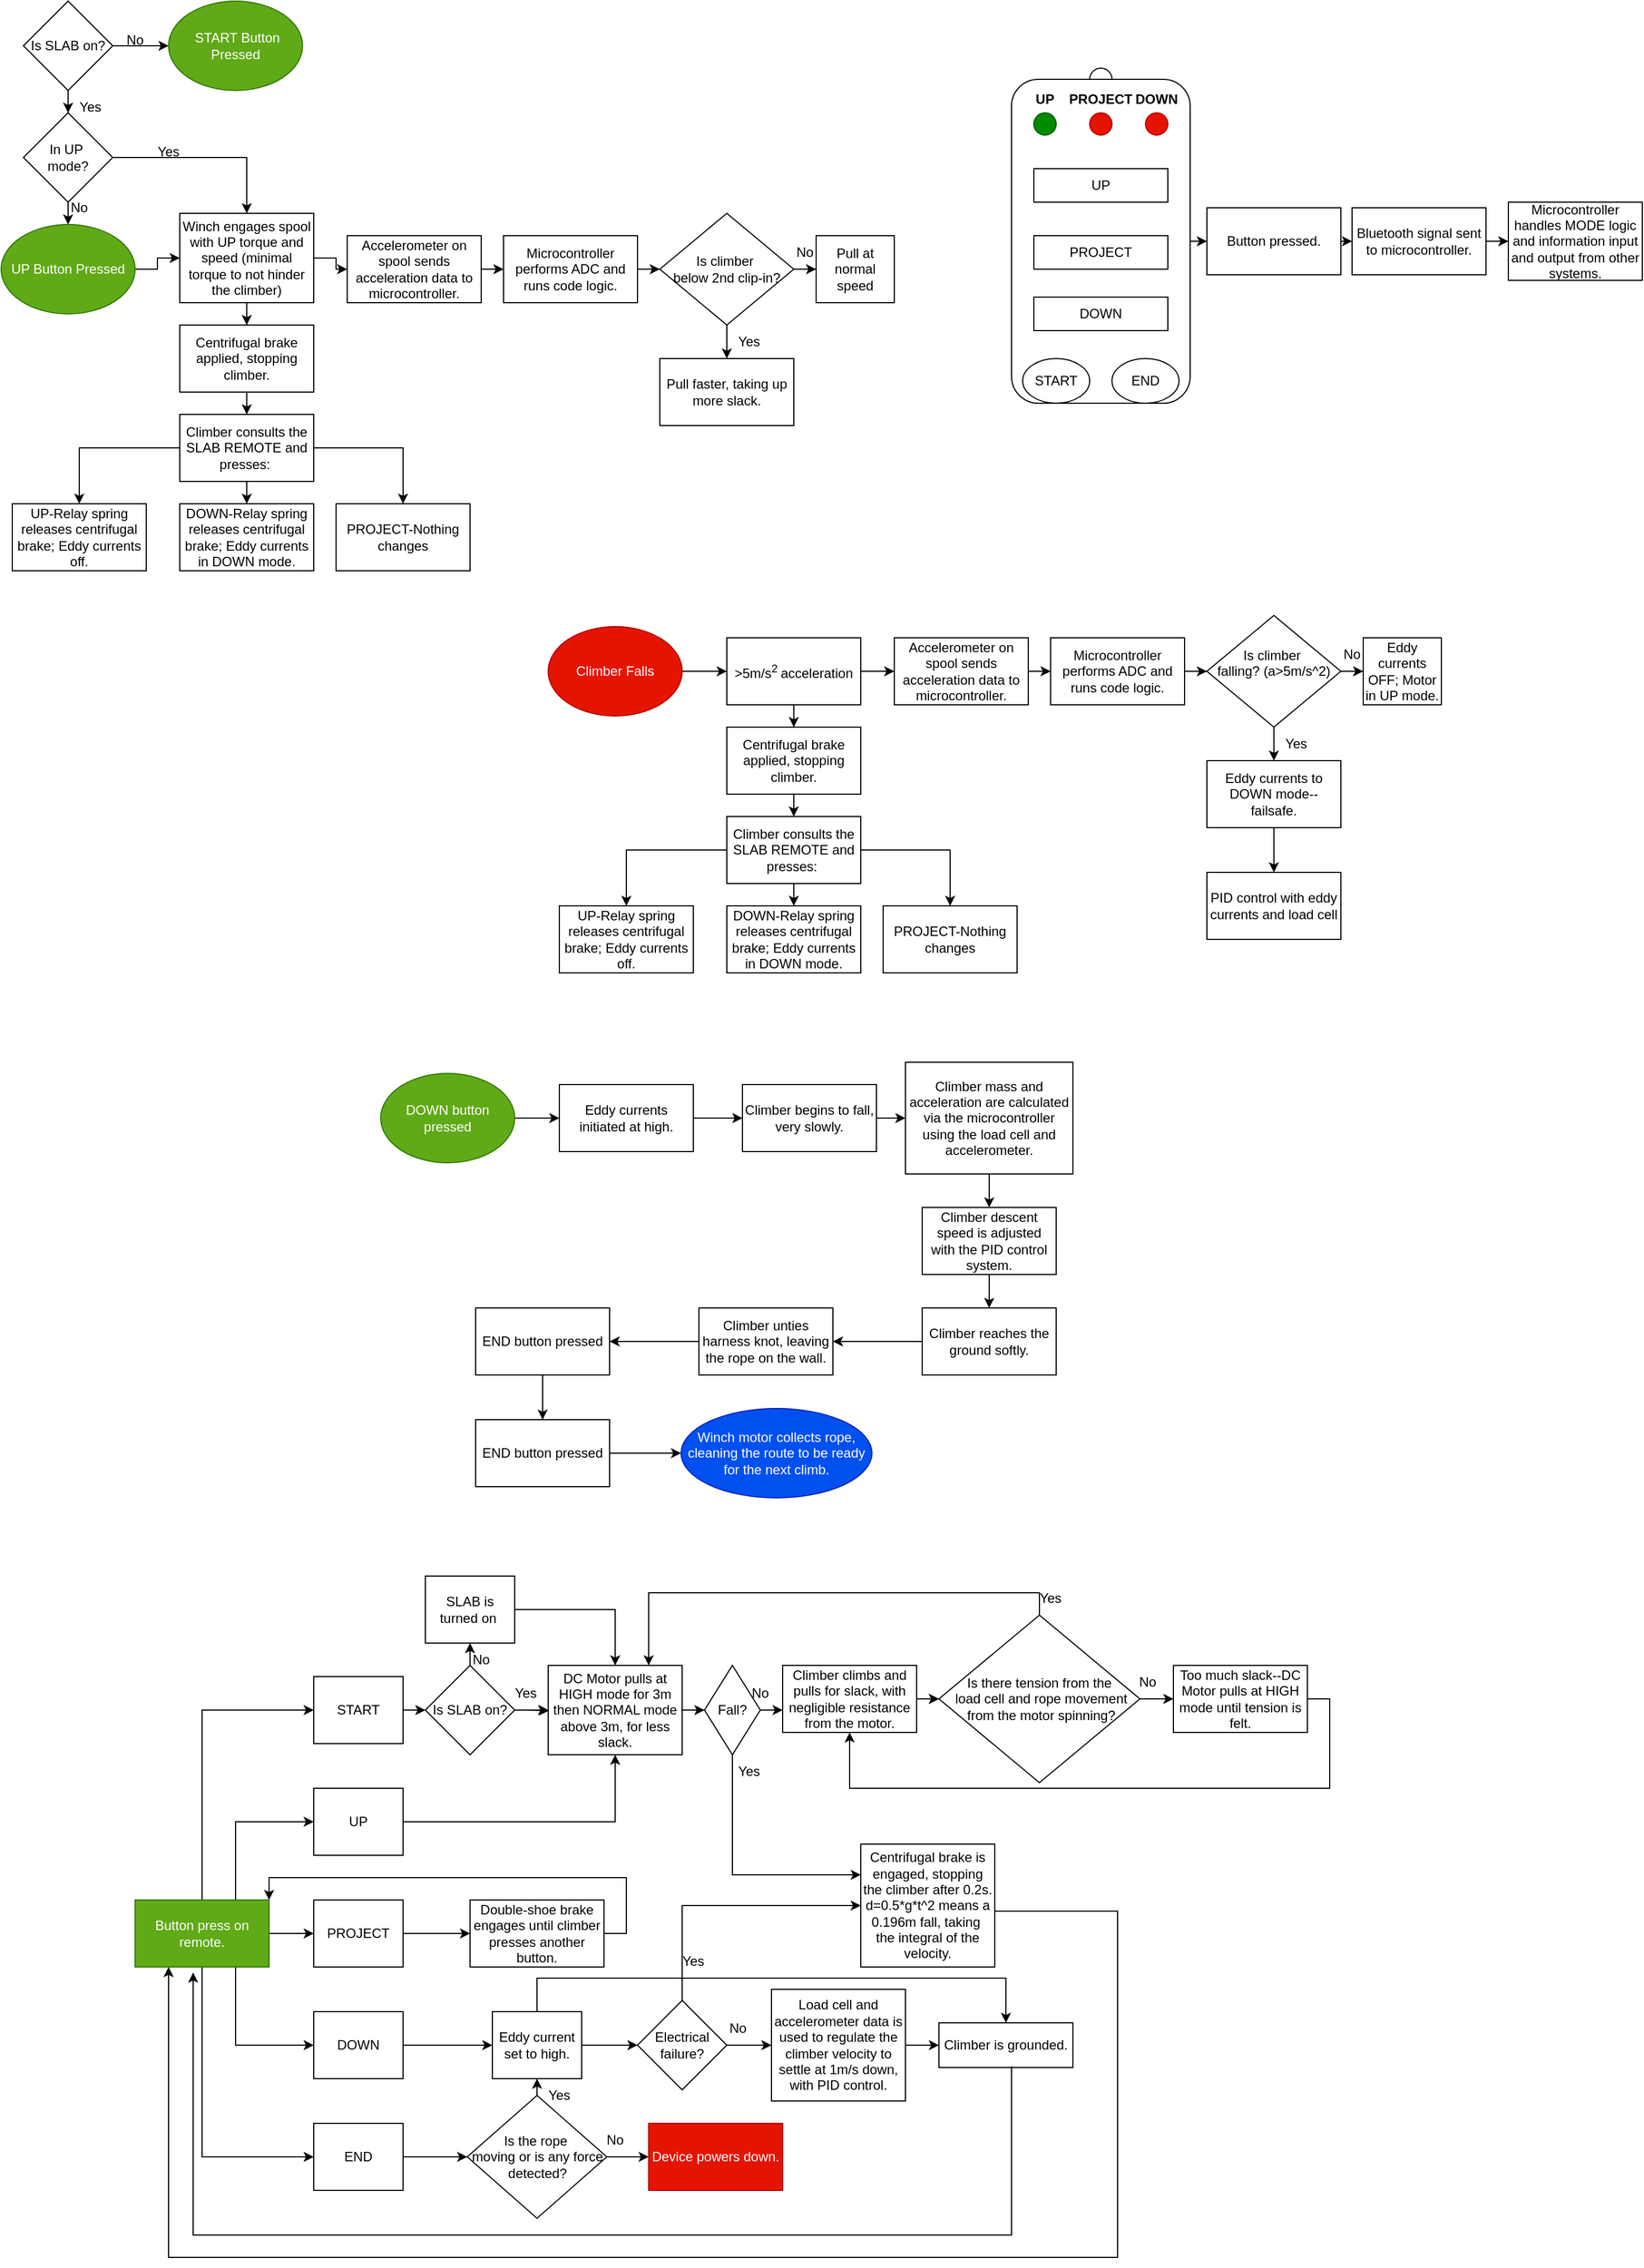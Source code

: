 <mxfile version="24.7.5">
  <diagram name="Page-1" id="YGVanjq5ePMD6jn2PILx">
    <mxGraphModel dx="955" dy="506" grid="1" gridSize="10" guides="1" tooltips="1" connect="1" arrows="1" fold="1" page="1" pageScale="1" pageWidth="827" pageHeight="1169" math="0" shadow="0">
      <root>
        <mxCell id="0" />
        <mxCell id="1" parent="0" />
        <mxCell id="ut7mwP5UoMjiL9nKzPlM-1" value="" style="edgeStyle=orthogonalEdgeStyle;rounded=0;orthogonalLoop=1;jettySize=auto;html=1;" parent="1" source="ut7mwP5UoMjiL9nKzPlM-2" target="ut7mwP5UoMjiL9nKzPlM-5" edge="1">
          <mxGeometry relative="1" as="geometry" />
        </mxCell>
        <mxCell id="ut7mwP5UoMjiL9nKzPlM-2" value="UP Button Pressed" style="ellipse;whiteSpace=wrap;html=1;fillColor=#60a917;fontColor=#ffffff;strokeColor=#2D7600;" parent="1" vertex="1">
          <mxGeometry x="10" y="220" width="120" height="80" as="geometry" />
        </mxCell>
        <mxCell id="ut7mwP5UoMjiL9nKzPlM-3" value="" style="edgeStyle=orthogonalEdgeStyle;rounded=0;orthogonalLoop=1;jettySize=auto;html=1;" parent="1" source="ut7mwP5UoMjiL9nKzPlM-5" target="ut7mwP5UoMjiL9nKzPlM-7" edge="1">
          <mxGeometry relative="1" as="geometry" />
        </mxCell>
        <mxCell id="ut7mwP5UoMjiL9nKzPlM-4" value="" style="edgeStyle=orthogonalEdgeStyle;rounded=0;orthogonalLoop=1;jettySize=auto;html=1;" parent="1" source="ut7mwP5UoMjiL9nKzPlM-5" target="ut7mwP5UoMjiL9nKzPlM-18" edge="1">
          <mxGeometry relative="1" as="geometry" />
        </mxCell>
        <mxCell id="ut7mwP5UoMjiL9nKzPlM-5" value="Winch engages spool with UP torque and speed (minimal torque to not hinder the climber)" style="whiteSpace=wrap;html=1;" parent="1" vertex="1">
          <mxGeometry x="170" y="210" width="120" height="80" as="geometry" />
        </mxCell>
        <mxCell id="ut7mwP5UoMjiL9nKzPlM-6" value="" style="edgeStyle=orthogonalEdgeStyle;rounded=0;orthogonalLoop=1;jettySize=auto;html=1;" parent="1" source="ut7mwP5UoMjiL9nKzPlM-7" target="ut7mwP5UoMjiL9nKzPlM-9" edge="1">
          <mxGeometry relative="1" as="geometry" />
        </mxCell>
        <mxCell id="ut7mwP5UoMjiL9nKzPlM-7" value="Accelerometer on spool sends acceleration data to microcontroller." style="whiteSpace=wrap;html=1;" parent="1" vertex="1">
          <mxGeometry x="320" y="230" width="120" height="60" as="geometry" />
        </mxCell>
        <mxCell id="ut7mwP5UoMjiL9nKzPlM-8" value="" style="edgeStyle=orthogonalEdgeStyle;rounded=0;orthogonalLoop=1;jettySize=auto;html=1;" parent="1" source="ut7mwP5UoMjiL9nKzPlM-9" target="ut7mwP5UoMjiL9nKzPlM-12" edge="1">
          <mxGeometry relative="1" as="geometry" />
        </mxCell>
        <mxCell id="ut7mwP5UoMjiL9nKzPlM-9" value="Microcontroller performs ADC and runs code logic." style="whiteSpace=wrap;html=1;" parent="1" vertex="1">
          <mxGeometry x="460" y="230" width="120" height="60" as="geometry" />
        </mxCell>
        <mxCell id="ut7mwP5UoMjiL9nKzPlM-10" value="" style="edgeStyle=orthogonalEdgeStyle;rounded=0;orthogonalLoop=1;jettySize=auto;html=1;" parent="1" source="ut7mwP5UoMjiL9nKzPlM-12" target="ut7mwP5UoMjiL9nKzPlM-13" edge="1">
          <mxGeometry relative="1" as="geometry" />
        </mxCell>
        <mxCell id="ut7mwP5UoMjiL9nKzPlM-11" value="" style="edgeStyle=orthogonalEdgeStyle;rounded=0;orthogonalLoop=1;jettySize=auto;html=1;" parent="1" source="ut7mwP5UoMjiL9nKzPlM-12" target="ut7mwP5UoMjiL9nKzPlM-15" edge="1">
          <mxGeometry relative="1" as="geometry" />
        </mxCell>
        <mxCell id="ut7mwP5UoMjiL9nKzPlM-12" value="Is climber&amp;nbsp;&lt;div&gt;&lt;div&gt;below 2nd clip-in?&lt;/div&gt;&lt;/div&gt;" style="rhombus;whiteSpace=wrap;html=1;" parent="1" vertex="1">
          <mxGeometry x="600" y="210" width="120" height="100" as="geometry" />
        </mxCell>
        <mxCell id="ut7mwP5UoMjiL9nKzPlM-13" value="Pull faster, taking up more slack." style="whiteSpace=wrap;html=1;" parent="1" vertex="1">
          <mxGeometry x="600" y="340" width="120" height="60" as="geometry" />
        </mxCell>
        <mxCell id="ut7mwP5UoMjiL9nKzPlM-14" value="Yes" style="text;html=1;align=center;verticalAlign=middle;whiteSpace=wrap;rounded=0;" parent="1" vertex="1">
          <mxGeometry x="650" y="310" width="60" height="30" as="geometry" />
        </mxCell>
        <mxCell id="ut7mwP5UoMjiL9nKzPlM-15" value="Pull at normal speed" style="whiteSpace=wrap;html=1;" parent="1" vertex="1">
          <mxGeometry x="740" y="230" width="70" height="60" as="geometry" />
        </mxCell>
        <mxCell id="ut7mwP5UoMjiL9nKzPlM-16" value="No" style="text;html=1;align=center;verticalAlign=middle;whiteSpace=wrap;rounded=0;" parent="1" vertex="1">
          <mxGeometry x="700" y="230" width="60" height="30" as="geometry" />
        </mxCell>
        <mxCell id="ut7mwP5UoMjiL9nKzPlM-17" value="" style="edgeStyle=orthogonalEdgeStyle;rounded=0;orthogonalLoop=1;jettySize=auto;html=1;" parent="1" source="ut7mwP5UoMjiL9nKzPlM-18" target="ut7mwP5UoMjiL9nKzPlM-22" edge="1">
          <mxGeometry relative="1" as="geometry" />
        </mxCell>
        <mxCell id="ut7mwP5UoMjiL9nKzPlM-18" value="Centrifugal brake applied, stopping climber." style="whiteSpace=wrap;html=1;" parent="1" vertex="1">
          <mxGeometry x="170" y="310" width="120" height="60" as="geometry" />
        </mxCell>
        <mxCell id="ut7mwP5UoMjiL9nKzPlM-19" style="edgeStyle=orthogonalEdgeStyle;rounded=0;orthogonalLoop=1;jettySize=auto;html=1;exitX=1;exitY=0.5;exitDx=0;exitDy=0;entryX=0.5;entryY=0;entryDx=0;entryDy=0;" parent="1" source="ut7mwP5UoMjiL9nKzPlM-22" target="ut7mwP5UoMjiL9nKzPlM-24" edge="1">
          <mxGeometry relative="1" as="geometry" />
        </mxCell>
        <mxCell id="ut7mwP5UoMjiL9nKzPlM-20" style="edgeStyle=orthogonalEdgeStyle;rounded=0;orthogonalLoop=1;jettySize=auto;html=1;exitX=0.5;exitY=1;exitDx=0;exitDy=0;entryX=0.5;entryY=0;entryDx=0;entryDy=0;" parent="1" source="ut7mwP5UoMjiL9nKzPlM-22" target="ut7mwP5UoMjiL9nKzPlM-25" edge="1">
          <mxGeometry relative="1" as="geometry" />
        </mxCell>
        <mxCell id="ut7mwP5UoMjiL9nKzPlM-21" style="edgeStyle=orthogonalEdgeStyle;rounded=0;orthogonalLoop=1;jettySize=auto;html=1;exitX=0;exitY=0.5;exitDx=0;exitDy=0;entryX=0.5;entryY=0;entryDx=0;entryDy=0;" parent="1" source="ut7mwP5UoMjiL9nKzPlM-22" target="ut7mwP5UoMjiL9nKzPlM-23" edge="1">
          <mxGeometry relative="1" as="geometry" />
        </mxCell>
        <mxCell id="ut7mwP5UoMjiL9nKzPlM-22" value="Climber consults the SLAB REMOTE and presses:&amp;nbsp;" style="whiteSpace=wrap;html=1;" parent="1" vertex="1">
          <mxGeometry x="170" y="390" width="120" height="60" as="geometry" />
        </mxCell>
        <mxCell id="ut7mwP5UoMjiL9nKzPlM-23" value="UP-Relay spring releases centrifugal brake; Eddy currents off." style="rounded=0;whiteSpace=wrap;html=1;" parent="1" vertex="1">
          <mxGeometry x="20" y="470" width="120" height="60" as="geometry" />
        </mxCell>
        <mxCell id="ut7mwP5UoMjiL9nKzPlM-24" value="PROJECT-Nothing changes" style="rounded=0;whiteSpace=wrap;html=1;" parent="1" vertex="1">
          <mxGeometry x="310" y="470" width="120" height="60" as="geometry" />
        </mxCell>
        <mxCell id="ut7mwP5UoMjiL9nKzPlM-25" value="DOWN-Relay spring releases centrifugal brake; Eddy currents in DOWN mode." style="rounded=0;whiteSpace=wrap;html=1;" parent="1" vertex="1">
          <mxGeometry x="170" y="470" width="120" height="60" as="geometry" />
        </mxCell>
        <mxCell id="ut7mwP5UoMjiL9nKzPlM-26" value="&amp;nbsp;START Button Pressed" style="ellipse;whiteSpace=wrap;html=1;fillColor=#60a917;fontColor=#ffffff;strokeColor=#2D7600;" parent="1" vertex="1">
          <mxGeometry x="160" y="20" width="120" height="80" as="geometry" />
        </mxCell>
        <mxCell id="ut7mwP5UoMjiL9nKzPlM-27" value="" style="edgeStyle=orthogonalEdgeStyle;rounded=0;orthogonalLoop=1;jettySize=auto;html=1;" parent="1" source="ut7mwP5UoMjiL9nKzPlM-29" target="ut7mwP5UoMjiL9nKzPlM-26" edge="1">
          <mxGeometry relative="1" as="geometry" />
        </mxCell>
        <mxCell id="ut7mwP5UoMjiL9nKzPlM-28" value="" style="edgeStyle=orthogonalEdgeStyle;rounded=0;orthogonalLoop=1;jettySize=auto;html=1;" parent="1" source="ut7mwP5UoMjiL9nKzPlM-29" target="ut7mwP5UoMjiL9nKzPlM-32" edge="1">
          <mxGeometry relative="1" as="geometry" />
        </mxCell>
        <mxCell id="ut7mwP5UoMjiL9nKzPlM-29" value="Is SLAB on?" style="rhombus;whiteSpace=wrap;html=1;" parent="1" vertex="1">
          <mxGeometry x="30" y="20" width="80" height="80" as="geometry" />
        </mxCell>
        <mxCell id="ut7mwP5UoMjiL9nKzPlM-30" style="edgeStyle=orthogonalEdgeStyle;rounded=0;orthogonalLoop=1;jettySize=auto;html=1;exitX=0.5;exitY=1;exitDx=0;exitDy=0;entryX=0.5;entryY=0;entryDx=0;entryDy=0;" parent="1" source="ut7mwP5UoMjiL9nKzPlM-32" target="ut7mwP5UoMjiL9nKzPlM-2" edge="1">
          <mxGeometry relative="1" as="geometry" />
        </mxCell>
        <mxCell id="ut7mwP5UoMjiL9nKzPlM-31" style="edgeStyle=orthogonalEdgeStyle;rounded=0;orthogonalLoop=1;jettySize=auto;html=1;entryX=0.5;entryY=0;entryDx=0;entryDy=0;" parent="1" source="ut7mwP5UoMjiL9nKzPlM-32" target="ut7mwP5UoMjiL9nKzPlM-5" edge="1">
          <mxGeometry relative="1" as="geometry" />
        </mxCell>
        <mxCell id="ut7mwP5UoMjiL9nKzPlM-32" value="In UP&amp;nbsp;&lt;div&gt;mode?&lt;/div&gt;" style="rhombus;whiteSpace=wrap;html=1;" parent="1" vertex="1">
          <mxGeometry x="30" y="120" width="80" height="80" as="geometry" />
        </mxCell>
        <mxCell id="ut7mwP5UoMjiL9nKzPlM-33" value="No" style="text;html=1;align=center;verticalAlign=middle;whiteSpace=wrap;rounded=0;" parent="1" vertex="1">
          <mxGeometry x="100" y="40" width="60" height="30" as="geometry" />
        </mxCell>
        <mxCell id="ut7mwP5UoMjiL9nKzPlM-34" value="Yes" style="text;html=1;align=center;verticalAlign=middle;whiteSpace=wrap;rounded=0;" parent="1" vertex="1">
          <mxGeometry x="60" y="100" width="60" height="30" as="geometry" />
        </mxCell>
        <mxCell id="ut7mwP5UoMjiL9nKzPlM-35" value="No" style="text;html=1;align=center;verticalAlign=middle;whiteSpace=wrap;rounded=0;" parent="1" vertex="1">
          <mxGeometry x="50" y="190" width="60" height="30" as="geometry" />
        </mxCell>
        <mxCell id="ut7mwP5UoMjiL9nKzPlM-36" value="Yes" style="text;html=1;align=center;verticalAlign=middle;whiteSpace=wrap;rounded=0;" parent="1" vertex="1">
          <mxGeometry x="130" y="140" width="60" height="30" as="geometry" />
        </mxCell>
        <mxCell id="ut7mwP5UoMjiL9nKzPlM-50" value="" style="edgeStyle=orthogonalEdgeStyle;rounded=0;orthogonalLoop=1;jettySize=auto;html=1;" parent="1" source="ut7mwP5UoMjiL9nKzPlM-51" target="ut7mwP5UoMjiL9nKzPlM-54" edge="1">
          <mxGeometry relative="1" as="geometry" />
        </mxCell>
        <mxCell id="ut7mwP5UoMjiL9nKzPlM-51" value="Climber Falls" style="ellipse;whiteSpace=wrap;html=1;fillColor=#e51400;fontColor=#ffffff;strokeColor=#B20000;" parent="1" vertex="1">
          <mxGeometry x="500" y="580" width="120" height="80" as="geometry" />
        </mxCell>
        <mxCell id="ut7mwP5UoMjiL9nKzPlM-52" value="" style="edgeStyle=orthogonalEdgeStyle;rounded=0;orthogonalLoop=1;jettySize=auto;html=1;" parent="1" source="ut7mwP5UoMjiL9nKzPlM-54" target="ut7mwP5UoMjiL9nKzPlM-56" edge="1">
          <mxGeometry relative="1" as="geometry" />
        </mxCell>
        <mxCell id="ut7mwP5UoMjiL9nKzPlM-53" value="" style="edgeStyle=orthogonalEdgeStyle;rounded=0;orthogonalLoop=1;jettySize=auto;html=1;" parent="1" source="ut7mwP5UoMjiL9nKzPlM-54" target="ut7mwP5UoMjiL9nKzPlM-68" edge="1">
          <mxGeometry relative="1" as="geometry" />
        </mxCell>
        <mxCell id="ut7mwP5UoMjiL9nKzPlM-54" value="&amp;gt;5m/s&lt;sup&gt;2 &lt;/sup&gt;acceleration" style="whiteSpace=wrap;html=1;" parent="1" vertex="1">
          <mxGeometry x="660" y="590" width="120" height="60" as="geometry" />
        </mxCell>
        <mxCell id="ut7mwP5UoMjiL9nKzPlM-55" value="" style="edgeStyle=orthogonalEdgeStyle;rounded=0;orthogonalLoop=1;jettySize=auto;html=1;" parent="1" source="ut7mwP5UoMjiL9nKzPlM-56" target="ut7mwP5UoMjiL9nKzPlM-58" edge="1">
          <mxGeometry relative="1" as="geometry" />
        </mxCell>
        <mxCell id="ut7mwP5UoMjiL9nKzPlM-56" value="Accelerometer on spool sends acceleration data to microcontroller." style="whiteSpace=wrap;html=1;" parent="1" vertex="1">
          <mxGeometry x="810" y="590" width="120" height="60" as="geometry" />
        </mxCell>
        <mxCell id="ut7mwP5UoMjiL9nKzPlM-57" value="" style="edgeStyle=orthogonalEdgeStyle;rounded=0;orthogonalLoop=1;jettySize=auto;html=1;" parent="1" source="ut7mwP5UoMjiL9nKzPlM-58" target="ut7mwP5UoMjiL9nKzPlM-61" edge="1">
          <mxGeometry relative="1" as="geometry" />
        </mxCell>
        <mxCell id="ut7mwP5UoMjiL9nKzPlM-58" value="Microcontroller performs ADC and runs code logic." style="whiteSpace=wrap;html=1;" parent="1" vertex="1">
          <mxGeometry x="950" y="590" width="120" height="60" as="geometry" />
        </mxCell>
        <mxCell id="ut7mwP5UoMjiL9nKzPlM-59" value="" style="edgeStyle=orthogonalEdgeStyle;rounded=0;orthogonalLoop=1;jettySize=auto;html=1;" parent="1" source="ut7mwP5UoMjiL9nKzPlM-61" target="ut7mwP5UoMjiL9nKzPlM-63" edge="1">
          <mxGeometry relative="1" as="geometry" />
        </mxCell>
        <mxCell id="ut7mwP5UoMjiL9nKzPlM-60" value="" style="edgeStyle=orthogonalEdgeStyle;rounded=0;orthogonalLoop=1;jettySize=auto;html=1;" parent="1" source="ut7mwP5UoMjiL9nKzPlM-61" target="ut7mwP5UoMjiL9nKzPlM-65" edge="1">
          <mxGeometry relative="1" as="geometry" />
        </mxCell>
        <mxCell id="ut7mwP5UoMjiL9nKzPlM-61" value="Is climber&amp;nbsp;&lt;div&gt;falling? (a&amp;gt;5m/s^2)&lt;div&gt;&lt;br&gt;&lt;/div&gt;&lt;/div&gt;" style="rhombus;whiteSpace=wrap;html=1;" parent="1" vertex="1">
          <mxGeometry x="1090" y="570" width="120" height="100" as="geometry" />
        </mxCell>
        <mxCell id="ut7mwP5UoMjiL9nKzPlM-62" value="" style="edgeStyle=orthogonalEdgeStyle;rounded=0;orthogonalLoop=1;jettySize=auto;html=1;" parent="1" source="ut7mwP5UoMjiL9nKzPlM-63" target="ut7mwP5UoMjiL9nKzPlM-76" edge="1">
          <mxGeometry relative="1" as="geometry" />
        </mxCell>
        <mxCell id="ut7mwP5UoMjiL9nKzPlM-63" value="Eddy currents to DOWN mode--failsafe." style="whiteSpace=wrap;html=1;" parent="1" vertex="1">
          <mxGeometry x="1090" y="700" width="120" height="60" as="geometry" />
        </mxCell>
        <mxCell id="ut7mwP5UoMjiL9nKzPlM-64" value="Yes" style="text;html=1;align=center;verticalAlign=middle;whiteSpace=wrap;rounded=0;" parent="1" vertex="1">
          <mxGeometry x="1140" y="670" width="60" height="30" as="geometry" />
        </mxCell>
        <mxCell id="ut7mwP5UoMjiL9nKzPlM-65" value="&lt;div&gt;Eddy currents OFF; Motor in UP mode.&lt;/div&gt;" style="whiteSpace=wrap;html=1;" parent="1" vertex="1">
          <mxGeometry x="1230" y="590" width="70" height="60" as="geometry" />
        </mxCell>
        <mxCell id="ut7mwP5UoMjiL9nKzPlM-66" value="No" style="text;html=1;align=center;verticalAlign=middle;whiteSpace=wrap;rounded=0;" parent="1" vertex="1">
          <mxGeometry x="1190" y="590" width="60" height="30" as="geometry" />
        </mxCell>
        <mxCell id="ut7mwP5UoMjiL9nKzPlM-67" value="" style="edgeStyle=orthogonalEdgeStyle;rounded=0;orthogonalLoop=1;jettySize=auto;html=1;" parent="1" source="ut7mwP5UoMjiL9nKzPlM-68" target="ut7mwP5UoMjiL9nKzPlM-72" edge="1">
          <mxGeometry relative="1" as="geometry" />
        </mxCell>
        <mxCell id="ut7mwP5UoMjiL9nKzPlM-68" value="Centrifugal brake applied, stopping climber." style="whiteSpace=wrap;html=1;" parent="1" vertex="1">
          <mxGeometry x="660" y="670" width="120" height="60" as="geometry" />
        </mxCell>
        <mxCell id="ut7mwP5UoMjiL9nKzPlM-69" style="edgeStyle=orthogonalEdgeStyle;rounded=0;orthogonalLoop=1;jettySize=auto;html=1;exitX=1;exitY=0.5;exitDx=0;exitDy=0;entryX=0.5;entryY=0;entryDx=0;entryDy=0;" parent="1" source="ut7mwP5UoMjiL9nKzPlM-72" target="ut7mwP5UoMjiL9nKzPlM-74" edge="1">
          <mxGeometry relative="1" as="geometry" />
        </mxCell>
        <mxCell id="ut7mwP5UoMjiL9nKzPlM-70" style="edgeStyle=orthogonalEdgeStyle;rounded=0;orthogonalLoop=1;jettySize=auto;html=1;exitX=0.5;exitY=1;exitDx=0;exitDy=0;entryX=0.5;entryY=0;entryDx=0;entryDy=0;" parent="1" source="ut7mwP5UoMjiL9nKzPlM-72" target="ut7mwP5UoMjiL9nKzPlM-75" edge="1">
          <mxGeometry relative="1" as="geometry" />
        </mxCell>
        <mxCell id="ut7mwP5UoMjiL9nKzPlM-71" style="edgeStyle=orthogonalEdgeStyle;rounded=0;orthogonalLoop=1;jettySize=auto;html=1;exitX=0;exitY=0.5;exitDx=0;exitDy=0;entryX=0.5;entryY=0;entryDx=0;entryDy=0;" parent="1" source="ut7mwP5UoMjiL9nKzPlM-72" target="ut7mwP5UoMjiL9nKzPlM-73" edge="1">
          <mxGeometry relative="1" as="geometry" />
        </mxCell>
        <mxCell id="ut7mwP5UoMjiL9nKzPlM-72" value="Climber consults the SLAB REMOTE and presses:&amp;nbsp;" style="whiteSpace=wrap;html=1;" parent="1" vertex="1">
          <mxGeometry x="660" y="750" width="120" height="60" as="geometry" />
        </mxCell>
        <mxCell id="ut7mwP5UoMjiL9nKzPlM-73" value="UP-Relay spring releases centrifugal brake; Eddy currents off." style="rounded=0;whiteSpace=wrap;html=1;" parent="1" vertex="1">
          <mxGeometry x="510" y="830" width="120" height="60" as="geometry" />
        </mxCell>
        <mxCell id="ut7mwP5UoMjiL9nKzPlM-74" value="PROJECT-Nothing changes" style="rounded=0;whiteSpace=wrap;html=1;" parent="1" vertex="1">
          <mxGeometry x="800" y="830" width="120" height="60" as="geometry" />
        </mxCell>
        <mxCell id="ut7mwP5UoMjiL9nKzPlM-75" value="DOWN-Relay spring releases centrifugal brake; Eddy currents in DOWN mode." style="rounded=0;whiteSpace=wrap;html=1;" parent="1" vertex="1">
          <mxGeometry x="660" y="830" width="120" height="60" as="geometry" />
        </mxCell>
        <mxCell id="ut7mwP5UoMjiL9nKzPlM-76" value="PID control with eddy currents and load cell" style="whiteSpace=wrap;html=1;" parent="1" vertex="1">
          <mxGeometry x="1090" y="800" width="120" height="60" as="geometry" />
        </mxCell>
        <mxCell id="ut7mwP5UoMjiL9nKzPlM-77" value="" style="edgeStyle=orthogonalEdgeStyle;rounded=0;orthogonalLoop=1;jettySize=auto;html=1;" parent="1" source="ut7mwP5UoMjiL9nKzPlM-78" target="ut7mwP5UoMjiL9nKzPlM-80" edge="1">
          <mxGeometry relative="1" as="geometry" />
        </mxCell>
        <mxCell id="ut7mwP5UoMjiL9nKzPlM-78" value="DOWN button pressed" style="ellipse;whiteSpace=wrap;html=1;fillColor=#60a917;fontColor=#ffffff;strokeColor=#2D7600;" parent="1" vertex="1">
          <mxGeometry x="350" y="980" width="120" height="80" as="geometry" />
        </mxCell>
        <mxCell id="ut7mwP5UoMjiL9nKzPlM-79" value="" style="edgeStyle=orthogonalEdgeStyle;rounded=0;orthogonalLoop=1;jettySize=auto;html=1;" parent="1" source="ut7mwP5UoMjiL9nKzPlM-80" target="ut7mwP5UoMjiL9nKzPlM-82" edge="1">
          <mxGeometry relative="1" as="geometry" />
        </mxCell>
        <mxCell id="ut7mwP5UoMjiL9nKzPlM-80" value="Eddy currents initiated at high." style="whiteSpace=wrap;html=1;" parent="1" vertex="1">
          <mxGeometry x="510" y="990" width="120" height="60" as="geometry" />
        </mxCell>
        <mxCell id="ut7mwP5UoMjiL9nKzPlM-81" value="" style="edgeStyle=orthogonalEdgeStyle;rounded=0;orthogonalLoop=1;jettySize=auto;html=1;" parent="1" source="ut7mwP5UoMjiL9nKzPlM-82" target="ut7mwP5UoMjiL9nKzPlM-84" edge="1">
          <mxGeometry relative="1" as="geometry" />
        </mxCell>
        <mxCell id="ut7mwP5UoMjiL9nKzPlM-82" value="Climber begins to fall, very slowly." style="whiteSpace=wrap;html=1;" parent="1" vertex="1">
          <mxGeometry x="674" y="990" width="120" height="60" as="geometry" />
        </mxCell>
        <mxCell id="ut7mwP5UoMjiL9nKzPlM-83" value="" style="edgeStyle=orthogonalEdgeStyle;rounded=0;orthogonalLoop=1;jettySize=auto;html=1;" parent="1" source="ut7mwP5UoMjiL9nKzPlM-84" target="ut7mwP5UoMjiL9nKzPlM-86" edge="1">
          <mxGeometry relative="1" as="geometry" />
        </mxCell>
        <mxCell id="ut7mwP5UoMjiL9nKzPlM-84" value="Climber mass and acceleration are calculated via the microcontroller using the load cell and accelerometer." style="whiteSpace=wrap;html=1;" parent="1" vertex="1">
          <mxGeometry x="820" y="970" width="150" height="100" as="geometry" />
        </mxCell>
        <mxCell id="ut7mwP5UoMjiL9nKzPlM-85" value="" style="edgeStyle=orthogonalEdgeStyle;rounded=0;orthogonalLoop=1;jettySize=auto;html=1;" parent="1" source="ut7mwP5UoMjiL9nKzPlM-86" target="ut7mwP5UoMjiL9nKzPlM-88" edge="1">
          <mxGeometry relative="1" as="geometry" />
        </mxCell>
        <mxCell id="ut7mwP5UoMjiL9nKzPlM-86" value="Climber descent speed is adjusted with the PID control system." style="whiteSpace=wrap;html=1;" parent="1" vertex="1">
          <mxGeometry x="835" y="1100" width="120" height="60" as="geometry" />
        </mxCell>
        <mxCell id="ut7mwP5UoMjiL9nKzPlM-87" value="" style="edgeStyle=orthogonalEdgeStyle;rounded=0;orthogonalLoop=1;jettySize=auto;html=1;" parent="1" source="ut7mwP5UoMjiL9nKzPlM-88" target="ut7mwP5UoMjiL9nKzPlM-90" edge="1">
          <mxGeometry relative="1" as="geometry" />
        </mxCell>
        <mxCell id="ut7mwP5UoMjiL9nKzPlM-88" value="Climber reaches the ground softly." style="whiteSpace=wrap;html=1;" parent="1" vertex="1">
          <mxGeometry x="835" y="1190" width="120" height="60" as="geometry" />
        </mxCell>
        <mxCell id="ut7mwP5UoMjiL9nKzPlM-89" value="" style="edgeStyle=orthogonalEdgeStyle;rounded=0;orthogonalLoop=1;jettySize=auto;html=1;" parent="1" source="ut7mwP5UoMjiL9nKzPlM-90" target="ut7mwP5UoMjiL9nKzPlM-92" edge="1">
          <mxGeometry relative="1" as="geometry" />
        </mxCell>
        <mxCell id="ut7mwP5UoMjiL9nKzPlM-90" value="Climber unties harness knot, leaving the rope on the wall." style="whiteSpace=wrap;html=1;" parent="1" vertex="1">
          <mxGeometry x="635" y="1190" width="120" height="60" as="geometry" />
        </mxCell>
        <mxCell id="ut7mwP5UoMjiL9nKzPlM-91" value="" style="edgeStyle=orthogonalEdgeStyle;rounded=0;orthogonalLoop=1;jettySize=auto;html=1;" parent="1" source="ut7mwP5UoMjiL9nKzPlM-92" target="ut7mwP5UoMjiL9nKzPlM-94" edge="1">
          <mxGeometry relative="1" as="geometry" />
        </mxCell>
        <mxCell id="ut7mwP5UoMjiL9nKzPlM-92" value="END button pressed" style="whiteSpace=wrap;html=1;" parent="1" vertex="1">
          <mxGeometry x="435" y="1190" width="120" height="60" as="geometry" />
        </mxCell>
        <mxCell id="ut7mwP5UoMjiL9nKzPlM-93" value="" style="edgeStyle=orthogonalEdgeStyle;rounded=0;orthogonalLoop=1;jettySize=auto;html=1;" parent="1" source="ut7mwP5UoMjiL9nKzPlM-94" target="ut7mwP5UoMjiL9nKzPlM-95" edge="1">
          <mxGeometry relative="1" as="geometry" />
        </mxCell>
        <mxCell id="ut7mwP5UoMjiL9nKzPlM-94" value="END button pressed" style="whiteSpace=wrap;html=1;" parent="1" vertex="1">
          <mxGeometry x="435" y="1290" width="120" height="60" as="geometry" />
        </mxCell>
        <mxCell id="ut7mwP5UoMjiL9nKzPlM-95" value="Winch motor collects rope, cleaning the route to be ready for the next climb." style="ellipse;whiteSpace=wrap;html=1;fillColor=#0050ef;fontColor=#ffffff;strokeColor=#001DBC;" parent="1" vertex="1">
          <mxGeometry x="619" y="1280" width="171" height="80" as="geometry" />
        </mxCell>
        <mxCell id="zGrNQSZejgLOelifn-Yf-1" style="edgeStyle=orthogonalEdgeStyle;rounded=0;orthogonalLoop=1;jettySize=auto;html=1;exitX=1;exitY=0.5;exitDx=0;exitDy=0;" edge="1" parent="1" source="zGrNQSZejgLOelifn-Yf-6" target="zGrNQSZejgLOelifn-Yf-16">
          <mxGeometry relative="1" as="geometry" />
        </mxCell>
        <mxCell id="zGrNQSZejgLOelifn-Yf-2" style="edgeStyle=orthogonalEdgeStyle;rounded=0;orthogonalLoop=1;jettySize=auto;html=1;exitX=0.5;exitY=0;exitDx=0;exitDy=0;entryX=0;entryY=0.5;entryDx=0;entryDy=0;" edge="1" parent="1" source="zGrNQSZejgLOelifn-Yf-6" target="zGrNQSZejgLOelifn-Yf-12">
          <mxGeometry relative="1" as="geometry" />
        </mxCell>
        <mxCell id="zGrNQSZejgLOelifn-Yf-3" style="edgeStyle=orthogonalEdgeStyle;rounded=0;orthogonalLoop=1;jettySize=auto;html=1;exitX=0.5;exitY=1;exitDx=0;exitDy=0;entryX=0;entryY=0.5;entryDx=0;entryDy=0;" edge="1" parent="1" source="zGrNQSZejgLOelifn-Yf-6" target="zGrNQSZejgLOelifn-Yf-8">
          <mxGeometry relative="1" as="geometry" />
        </mxCell>
        <mxCell id="zGrNQSZejgLOelifn-Yf-4" style="edgeStyle=orthogonalEdgeStyle;rounded=0;orthogonalLoop=1;jettySize=auto;html=1;exitX=0.75;exitY=0;exitDx=0;exitDy=0;entryX=0;entryY=0.5;entryDx=0;entryDy=0;" edge="1" parent="1" source="zGrNQSZejgLOelifn-Yf-6" target="zGrNQSZejgLOelifn-Yf-14">
          <mxGeometry relative="1" as="geometry" />
        </mxCell>
        <mxCell id="zGrNQSZejgLOelifn-Yf-5" style="edgeStyle=orthogonalEdgeStyle;rounded=0;orthogonalLoop=1;jettySize=auto;html=1;exitX=0.75;exitY=1;exitDx=0;exitDy=0;entryX=0;entryY=0.5;entryDx=0;entryDy=0;" edge="1" parent="1" source="zGrNQSZejgLOelifn-Yf-6" target="zGrNQSZejgLOelifn-Yf-10">
          <mxGeometry relative="1" as="geometry" />
        </mxCell>
        <mxCell id="zGrNQSZejgLOelifn-Yf-6" value="Button press on remote." style="rounded=0;whiteSpace=wrap;html=1;fillColor=#60a917;fontColor=#ffffff;strokeColor=#2D7600;" vertex="1" parent="1">
          <mxGeometry x="130" y="1720" width="120" height="60" as="geometry" />
        </mxCell>
        <mxCell id="zGrNQSZejgLOelifn-Yf-7" value="" style="edgeStyle=orthogonalEdgeStyle;rounded=0;orthogonalLoop=1;jettySize=auto;html=1;" edge="1" parent="1" source="zGrNQSZejgLOelifn-Yf-8" target="zGrNQSZejgLOelifn-Yf-43">
          <mxGeometry relative="1" as="geometry" />
        </mxCell>
        <mxCell id="zGrNQSZejgLOelifn-Yf-8" value="END" style="rounded=0;whiteSpace=wrap;html=1;" vertex="1" parent="1">
          <mxGeometry x="290" y="1920" width="80" height="60" as="geometry" />
        </mxCell>
        <mxCell id="zGrNQSZejgLOelifn-Yf-9" value="" style="edgeStyle=orthogonalEdgeStyle;rounded=0;orthogonalLoop=1;jettySize=auto;html=1;" edge="1" parent="1" source="zGrNQSZejgLOelifn-Yf-10" target="zGrNQSZejgLOelifn-Yf-40">
          <mxGeometry relative="1" as="geometry" />
        </mxCell>
        <mxCell id="zGrNQSZejgLOelifn-Yf-10" value="DOWN" style="rounded=0;whiteSpace=wrap;html=1;" vertex="1" parent="1">
          <mxGeometry x="290" y="1820" width="80" height="60" as="geometry" />
        </mxCell>
        <mxCell id="zGrNQSZejgLOelifn-Yf-11" style="edgeStyle=orthogonalEdgeStyle;rounded=0;orthogonalLoop=1;jettySize=auto;html=1;exitX=1;exitY=0.5;exitDx=0;exitDy=0;entryX=0;entryY=0.5;entryDx=0;entryDy=0;" edge="1" parent="1" source="zGrNQSZejgLOelifn-Yf-12" target="zGrNQSZejgLOelifn-Yf-27">
          <mxGeometry relative="1" as="geometry" />
        </mxCell>
        <mxCell id="zGrNQSZejgLOelifn-Yf-12" value="START" style="rounded=0;whiteSpace=wrap;html=1;" vertex="1" parent="1">
          <mxGeometry x="290" y="1520" width="80" height="60" as="geometry" />
        </mxCell>
        <mxCell id="zGrNQSZejgLOelifn-Yf-13" style="edgeStyle=orthogonalEdgeStyle;rounded=0;orthogonalLoop=1;jettySize=auto;html=1;exitX=1;exitY=0.5;exitDx=0;exitDy=0;entryX=0.5;entryY=1;entryDx=0;entryDy=0;" edge="1" parent="1" source="zGrNQSZejgLOelifn-Yf-14" target="zGrNQSZejgLOelifn-Yf-18">
          <mxGeometry relative="1" as="geometry" />
        </mxCell>
        <mxCell id="zGrNQSZejgLOelifn-Yf-14" value="UP" style="rounded=0;whiteSpace=wrap;html=1;" vertex="1" parent="1">
          <mxGeometry x="290" y="1620" width="80" height="60" as="geometry" />
        </mxCell>
        <mxCell id="zGrNQSZejgLOelifn-Yf-15" value="" style="edgeStyle=orthogonalEdgeStyle;rounded=0;orthogonalLoop=1;jettySize=auto;html=1;" edge="1" parent="1" source="zGrNQSZejgLOelifn-Yf-16" target="zGrNQSZejgLOelifn-Yf-38">
          <mxGeometry relative="1" as="geometry" />
        </mxCell>
        <mxCell id="zGrNQSZejgLOelifn-Yf-16" value="PROJECT" style="rounded=0;whiteSpace=wrap;html=1;" vertex="1" parent="1">
          <mxGeometry x="290" y="1720" width="80" height="60" as="geometry" />
        </mxCell>
        <mxCell id="zGrNQSZejgLOelifn-Yf-17" value="" style="edgeStyle=orthogonalEdgeStyle;rounded=0;orthogonalLoop=1;jettySize=auto;html=1;" edge="1" parent="1" source="zGrNQSZejgLOelifn-Yf-18" target="zGrNQSZejgLOelifn-Yf-58">
          <mxGeometry relative="1" as="geometry" />
        </mxCell>
        <mxCell id="zGrNQSZejgLOelifn-Yf-18" value="DC Motor pulls at HIGH mode for 3m then NORMAL mode above 3m, for less slack." style="rounded=0;whiteSpace=wrap;html=1;" vertex="1" parent="1">
          <mxGeometry x="500" y="1510" width="120" height="80" as="geometry" />
        </mxCell>
        <mxCell id="zGrNQSZejgLOelifn-Yf-19" value="" style="edgeStyle=orthogonalEdgeStyle;rounded=0;orthogonalLoop=1;jettySize=auto;html=1;" edge="1" parent="1" source="zGrNQSZejgLOelifn-Yf-21">
          <mxGeometry relative="1" as="geometry">
            <mxPoint x="850" y="1540" as="targetPoint" />
          </mxGeometry>
        </mxCell>
        <mxCell id="zGrNQSZejgLOelifn-Yf-20" value="" style="edgeStyle=orthogonalEdgeStyle;rounded=0;orthogonalLoop=1;jettySize=auto;html=1;" edge="1" parent="1" source="zGrNQSZejgLOelifn-Yf-21">
          <mxGeometry relative="1" as="geometry">
            <mxPoint x="850" y="1540" as="targetPoint" />
          </mxGeometry>
        </mxCell>
        <mxCell id="zGrNQSZejgLOelifn-Yf-21" value="Climber climbs and pulls for slack, with negligible resistance from the motor." style="rounded=0;whiteSpace=wrap;html=1;" vertex="1" parent="1">
          <mxGeometry x="710" y="1510" width="120" height="60" as="geometry" />
        </mxCell>
        <mxCell id="zGrNQSZejgLOelifn-Yf-22" value="" style="edgeStyle=orthogonalEdgeStyle;rounded=0;orthogonalLoop=1;jettySize=auto;html=1;" edge="1" parent="1" target="zGrNQSZejgLOelifn-Yf-18">
          <mxGeometry relative="1" as="geometry">
            <mxPoint x="480" y="1550" as="sourcePoint" />
          </mxGeometry>
        </mxCell>
        <mxCell id="zGrNQSZejgLOelifn-Yf-23" style="edgeStyle=orthogonalEdgeStyle;rounded=0;orthogonalLoop=1;jettySize=auto;html=1;exitX=1;exitY=0.5;exitDx=0;exitDy=0;entryX=0.5;entryY=0;entryDx=0;entryDy=0;" edge="1" parent="1" source="zGrNQSZejgLOelifn-Yf-24" target="zGrNQSZejgLOelifn-Yf-18">
          <mxGeometry relative="1" as="geometry" />
        </mxCell>
        <mxCell id="zGrNQSZejgLOelifn-Yf-24" value="SLAB is turned on&amp;nbsp;" style="rounded=0;whiteSpace=wrap;html=1;" vertex="1" parent="1">
          <mxGeometry x="390" y="1430" width="80" height="60" as="geometry" />
        </mxCell>
        <mxCell id="zGrNQSZejgLOelifn-Yf-25" style="edgeStyle=orthogonalEdgeStyle;rounded=0;orthogonalLoop=1;jettySize=auto;html=1;exitX=0.5;exitY=0;exitDx=0;exitDy=0;entryX=0.5;entryY=1;entryDx=0;entryDy=0;" edge="1" parent="1" source="zGrNQSZejgLOelifn-Yf-27" target="zGrNQSZejgLOelifn-Yf-24">
          <mxGeometry relative="1" as="geometry" />
        </mxCell>
        <mxCell id="zGrNQSZejgLOelifn-Yf-26" value="" style="edgeStyle=orthogonalEdgeStyle;rounded=0;orthogonalLoop=1;jettySize=auto;html=1;" edge="1" parent="1" source="zGrNQSZejgLOelifn-Yf-27" target="zGrNQSZejgLOelifn-Yf-18">
          <mxGeometry relative="1" as="geometry" />
        </mxCell>
        <mxCell id="zGrNQSZejgLOelifn-Yf-27" value="Is SLAB on?" style="rhombus;whiteSpace=wrap;html=1;" vertex="1" parent="1">
          <mxGeometry x="390" y="1510" width="80" height="80" as="geometry" />
        </mxCell>
        <mxCell id="zGrNQSZejgLOelifn-Yf-28" value="No" style="text;html=1;align=center;verticalAlign=middle;whiteSpace=wrap;rounded=0;" vertex="1" parent="1">
          <mxGeometry x="410" y="1490" width="60" height="30" as="geometry" />
        </mxCell>
        <mxCell id="zGrNQSZejgLOelifn-Yf-29" value="Yes" style="text;html=1;align=center;verticalAlign=middle;whiteSpace=wrap;rounded=0;" vertex="1" parent="1">
          <mxGeometry x="450" y="1520" width="60" height="30" as="geometry" />
        </mxCell>
        <mxCell id="zGrNQSZejgLOelifn-Yf-30" style="edgeStyle=orthogonalEdgeStyle;rounded=0;orthogonalLoop=1;jettySize=auto;html=1;exitX=0.5;exitY=0;exitDx=0;exitDy=0;entryX=0.75;entryY=0;entryDx=0;entryDy=0;" edge="1" parent="1" source="zGrNQSZejgLOelifn-Yf-32" target="zGrNQSZejgLOelifn-Yf-18">
          <mxGeometry relative="1" as="geometry" />
        </mxCell>
        <mxCell id="zGrNQSZejgLOelifn-Yf-31" value="" style="edgeStyle=orthogonalEdgeStyle;rounded=0;orthogonalLoop=1;jettySize=auto;html=1;" edge="1" parent="1" source="zGrNQSZejgLOelifn-Yf-32" target="zGrNQSZejgLOelifn-Yf-35">
          <mxGeometry relative="1" as="geometry" />
        </mxCell>
        <mxCell id="zGrNQSZejgLOelifn-Yf-32" value="Is there tension from the&lt;div&gt;&amp;nbsp;load cell and rope movement&lt;/div&gt;&lt;div&gt;&amp;nbsp;from the motor spinning?&lt;/div&gt;" style="rhombus;whiteSpace=wrap;html=1;" vertex="1" parent="1">
          <mxGeometry x="850" y="1465" width="180" height="150" as="geometry" />
        </mxCell>
        <mxCell id="zGrNQSZejgLOelifn-Yf-33" value="Yes" style="text;html=1;align=center;verticalAlign=middle;whiteSpace=wrap;rounded=0;" vertex="1" parent="1">
          <mxGeometry x="920" y="1435" width="60" height="30" as="geometry" />
        </mxCell>
        <mxCell id="zGrNQSZejgLOelifn-Yf-34" style="edgeStyle=orthogonalEdgeStyle;rounded=0;orthogonalLoop=1;jettySize=auto;html=1;exitX=1;exitY=0.5;exitDx=0;exitDy=0;entryX=0.5;entryY=1;entryDx=0;entryDy=0;" edge="1" parent="1" source="zGrNQSZejgLOelifn-Yf-35" target="zGrNQSZejgLOelifn-Yf-21">
          <mxGeometry relative="1" as="geometry">
            <Array as="points">
              <mxPoint x="1200" y="1540" />
              <mxPoint x="1200" y="1620" />
              <mxPoint x="770" y="1620" />
            </Array>
          </mxGeometry>
        </mxCell>
        <mxCell id="zGrNQSZejgLOelifn-Yf-35" value="Too much slack--DC Motor pulls at HIGH mode until tension is felt." style="whiteSpace=wrap;html=1;" vertex="1" parent="1">
          <mxGeometry x="1060" y="1510" width="120" height="60" as="geometry" />
        </mxCell>
        <mxCell id="zGrNQSZejgLOelifn-Yf-36" value="No" style="text;html=1;align=center;verticalAlign=middle;whiteSpace=wrap;rounded=0;" vertex="1" parent="1">
          <mxGeometry x="1007" y="1510" width="60" height="30" as="geometry" />
        </mxCell>
        <mxCell id="zGrNQSZejgLOelifn-Yf-37" style="edgeStyle=orthogonalEdgeStyle;rounded=0;orthogonalLoop=1;jettySize=auto;html=1;exitX=1;exitY=0.5;exitDx=0;exitDy=0;entryX=1;entryY=0;entryDx=0;entryDy=0;" edge="1" parent="1" source="zGrNQSZejgLOelifn-Yf-38" target="zGrNQSZejgLOelifn-Yf-6">
          <mxGeometry relative="1" as="geometry">
            <Array as="points">
              <mxPoint x="570" y="1750" />
              <mxPoint x="570" y="1700" />
              <mxPoint x="250" y="1700" />
            </Array>
          </mxGeometry>
        </mxCell>
        <mxCell id="zGrNQSZejgLOelifn-Yf-38" value="Double-shoe brake engages until climber presses another button." style="whiteSpace=wrap;html=1;rounded=0;" vertex="1" parent="1">
          <mxGeometry x="430" y="1720" width="120" height="60" as="geometry" />
        </mxCell>
        <mxCell id="zGrNQSZejgLOelifn-Yf-39" value="" style="edgeStyle=orthogonalEdgeStyle;rounded=0;orthogonalLoop=1;jettySize=auto;html=1;" edge="1" parent="1" source="zGrNQSZejgLOelifn-Yf-40" target="zGrNQSZejgLOelifn-Yf-49">
          <mxGeometry relative="1" as="geometry" />
        </mxCell>
        <mxCell id="zGrNQSZejgLOelifn-Yf-83" style="edgeStyle=orthogonalEdgeStyle;rounded=0;orthogonalLoop=1;jettySize=auto;html=1;exitX=0.5;exitY=0;exitDx=0;exitDy=0;entryX=0.5;entryY=0;entryDx=0;entryDy=0;" edge="1" parent="1" source="zGrNQSZejgLOelifn-Yf-40" target="zGrNQSZejgLOelifn-Yf-61">
          <mxGeometry relative="1" as="geometry">
            <Array as="points">
              <mxPoint x="490" y="1790" />
              <mxPoint x="910" y="1790" />
            </Array>
          </mxGeometry>
        </mxCell>
        <mxCell id="zGrNQSZejgLOelifn-Yf-40" value="Eddy current set to high." style="rounded=0;whiteSpace=wrap;html=1;" vertex="1" parent="1">
          <mxGeometry x="450" y="1820" width="80" height="60" as="geometry" />
        </mxCell>
        <mxCell id="zGrNQSZejgLOelifn-Yf-41" value="" style="edgeStyle=orthogonalEdgeStyle;rounded=0;orthogonalLoop=1;jettySize=auto;html=1;" edge="1" parent="1" source="zGrNQSZejgLOelifn-Yf-43" target="zGrNQSZejgLOelifn-Yf-44">
          <mxGeometry relative="1" as="geometry" />
        </mxCell>
        <mxCell id="zGrNQSZejgLOelifn-Yf-42" style="edgeStyle=orthogonalEdgeStyle;rounded=0;orthogonalLoop=1;jettySize=auto;html=1;exitX=0.5;exitY=0;exitDx=0;exitDy=0;entryX=0.5;entryY=1;entryDx=0;entryDy=0;" edge="1" parent="1" source="zGrNQSZejgLOelifn-Yf-43" target="zGrNQSZejgLOelifn-Yf-40">
          <mxGeometry relative="1" as="geometry" />
        </mxCell>
        <mxCell id="zGrNQSZejgLOelifn-Yf-43" value="Is the rope&amp;nbsp;&lt;div&gt;moving or is any force detected?&lt;/div&gt;" style="rhombus;whiteSpace=wrap;html=1;rounded=0;" vertex="1" parent="1">
          <mxGeometry x="427.5" y="1895" width="125" height="110" as="geometry" />
        </mxCell>
        <mxCell id="zGrNQSZejgLOelifn-Yf-44" value="Device powers down." style="whiteSpace=wrap;html=1;rounded=0;fillColor=#e51400;fontColor=#ffffff;strokeColor=#B20000;" vertex="1" parent="1">
          <mxGeometry x="590" y="1920" width="120" height="60" as="geometry" />
        </mxCell>
        <mxCell id="zGrNQSZejgLOelifn-Yf-45" value="Yes" style="text;html=1;align=center;verticalAlign=middle;whiteSpace=wrap;rounded=0;" vertex="1" parent="1">
          <mxGeometry x="480" y="1880" width="60" height="30" as="geometry" />
        </mxCell>
        <mxCell id="zGrNQSZejgLOelifn-Yf-46" value="No" style="text;html=1;align=center;verticalAlign=middle;whiteSpace=wrap;rounded=0;" vertex="1" parent="1">
          <mxGeometry x="530" y="1920" width="60" height="30" as="geometry" />
        </mxCell>
        <mxCell id="zGrNQSZejgLOelifn-Yf-47" value="" style="edgeStyle=orthogonalEdgeStyle;rounded=0;orthogonalLoop=1;jettySize=auto;html=1;" edge="1" parent="1" source="zGrNQSZejgLOelifn-Yf-49" target="zGrNQSZejgLOelifn-Yf-51">
          <mxGeometry relative="1" as="geometry" />
        </mxCell>
        <mxCell id="zGrNQSZejgLOelifn-Yf-48" style="edgeStyle=orthogonalEdgeStyle;rounded=0;orthogonalLoop=1;jettySize=auto;html=1;exitX=0.5;exitY=0;exitDx=0;exitDy=0;entryX=0;entryY=0.5;entryDx=0;entryDy=0;" edge="1" parent="1" source="zGrNQSZejgLOelifn-Yf-49" target="zGrNQSZejgLOelifn-Yf-54">
          <mxGeometry relative="1" as="geometry" />
        </mxCell>
        <mxCell id="zGrNQSZejgLOelifn-Yf-49" value="Electrical failure?" style="rhombus;whiteSpace=wrap;html=1;rounded=0;" vertex="1" parent="1">
          <mxGeometry x="580" y="1810" width="80" height="80" as="geometry" />
        </mxCell>
        <mxCell id="zGrNQSZejgLOelifn-Yf-50" value="" style="edgeStyle=orthogonalEdgeStyle;rounded=0;orthogonalLoop=1;jettySize=auto;html=1;" edge="1" parent="1" source="zGrNQSZejgLOelifn-Yf-51" target="zGrNQSZejgLOelifn-Yf-61">
          <mxGeometry relative="1" as="geometry" />
        </mxCell>
        <mxCell id="zGrNQSZejgLOelifn-Yf-51" value="Load cell and accelerometer data is used to regulate the climber velocity to settle at 1m/s down, with PID control." style="whiteSpace=wrap;html=1;rounded=0;" vertex="1" parent="1">
          <mxGeometry x="700" y="1800" width="120" height="100" as="geometry" />
        </mxCell>
        <mxCell id="zGrNQSZejgLOelifn-Yf-52" value="No" style="text;html=1;align=center;verticalAlign=middle;whiteSpace=wrap;rounded=0;" vertex="1" parent="1">
          <mxGeometry x="640" y="1820" width="60" height="30" as="geometry" />
        </mxCell>
        <mxCell id="zGrNQSZejgLOelifn-Yf-53" style="edgeStyle=orthogonalEdgeStyle;rounded=0;orthogonalLoop=1;jettySize=auto;html=1;exitX=1;exitY=0.5;exitDx=0;exitDy=0;entryX=0.25;entryY=1;entryDx=0;entryDy=0;" edge="1" parent="1" source="zGrNQSZejgLOelifn-Yf-54" target="zGrNQSZejgLOelifn-Yf-6">
          <mxGeometry relative="1" as="geometry">
            <Array as="points">
              <mxPoint x="1010" y="1730" />
              <mxPoint x="1010" y="2040" />
              <mxPoint x="160" y="2040" />
            </Array>
          </mxGeometry>
        </mxCell>
        <mxCell id="zGrNQSZejgLOelifn-Yf-54" value="Centrifugal brake is engaged, stopping the climber after 0.2s. d=0.5*g*t^2 means a 0.196m fall, taking&amp;nbsp;&lt;div&gt;the integral of the velocity.&lt;/div&gt;" style="whiteSpace=wrap;html=1;rounded=0;" vertex="1" parent="1">
          <mxGeometry x="780" y="1670" width="120" height="110" as="geometry" />
        </mxCell>
        <mxCell id="zGrNQSZejgLOelifn-Yf-55" value="Yes" style="text;html=1;align=center;verticalAlign=middle;whiteSpace=wrap;rounded=0;" vertex="1" parent="1">
          <mxGeometry x="600" y="1760" width="60" height="30" as="geometry" />
        </mxCell>
        <mxCell id="zGrNQSZejgLOelifn-Yf-56" value="" style="edgeStyle=orthogonalEdgeStyle;rounded=0;orthogonalLoop=1;jettySize=auto;html=1;" edge="1" parent="1" source="zGrNQSZejgLOelifn-Yf-58" target="zGrNQSZejgLOelifn-Yf-21">
          <mxGeometry relative="1" as="geometry">
            <Array as="points">
              <mxPoint x="710" y="1550" />
              <mxPoint x="710" y="1550" />
            </Array>
          </mxGeometry>
        </mxCell>
        <mxCell id="zGrNQSZejgLOelifn-Yf-57" style="edgeStyle=orthogonalEdgeStyle;rounded=0;orthogonalLoop=1;jettySize=auto;html=1;exitX=0.5;exitY=1;exitDx=0;exitDy=0;entryX=0;entryY=0.25;entryDx=0;entryDy=0;" edge="1" parent="1" source="zGrNQSZejgLOelifn-Yf-58" target="zGrNQSZejgLOelifn-Yf-54">
          <mxGeometry relative="1" as="geometry" />
        </mxCell>
        <mxCell id="zGrNQSZejgLOelifn-Yf-58" value="Fall?" style="rhombus;whiteSpace=wrap;html=1;rounded=0;" vertex="1" parent="1">
          <mxGeometry x="640" y="1510" width="50" height="80" as="geometry" />
        </mxCell>
        <mxCell id="zGrNQSZejgLOelifn-Yf-59" value="Yes" style="text;html=1;align=center;verticalAlign=middle;whiteSpace=wrap;rounded=0;" vertex="1" parent="1">
          <mxGeometry x="650" y="1590" width="60" height="30" as="geometry" />
        </mxCell>
        <mxCell id="zGrNQSZejgLOelifn-Yf-60" value="No" style="text;html=1;align=center;verticalAlign=middle;whiteSpace=wrap;rounded=0;" vertex="1" parent="1">
          <mxGeometry x="660" y="1520" width="60" height="30" as="geometry" />
        </mxCell>
        <mxCell id="zGrNQSZejgLOelifn-Yf-61" value="Climber is grounded." style="whiteSpace=wrap;html=1;rounded=0;" vertex="1" parent="1">
          <mxGeometry x="850" y="1830" width="120" height="40" as="geometry" />
        </mxCell>
        <mxCell id="zGrNQSZejgLOelifn-Yf-62" style="edgeStyle=orthogonalEdgeStyle;rounded=0;orthogonalLoop=1;jettySize=auto;html=1;exitX=0.551;exitY=0.99;exitDx=0;exitDy=0;exitPerimeter=0;" edge="1" parent="1" source="zGrNQSZejgLOelifn-Yf-61">
          <mxGeometry relative="1" as="geometry">
            <mxPoint x="182" y="1785" as="targetPoint" />
            <Array as="points">
              <mxPoint x="915" y="1870" />
              <mxPoint x="915" y="2020" />
              <mxPoint x="182" y="2020" />
            </Array>
            <mxPoint x="915" y="1875" as="sourcePoint" />
          </mxGeometry>
        </mxCell>
        <mxCell id="zGrNQSZejgLOelifn-Yf-63" value="" style="ellipse;whiteSpace=wrap;html=1;" vertex="1" parent="1">
          <mxGeometry x="985" y="80" width="20" height="20" as="geometry" />
        </mxCell>
        <mxCell id="zGrNQSZejgLOelifn-Yf-64" style="edgeStyle=orthogonalEdgeStyle;rounded=0;orthogonalLoop=1;jettySize=auto;html=1;exitX=0.5;exitY=0;exitDx=0;exitDy=0;entryX=0;entryY=0.5;entryDx=0;entryDy=0;" edge="1" parent="1" source="zGrNQSZejgLOelifn-Yf-65" target="zGrNQSZejgLOelifn-Yf-80">
          <mxGeometry relative="1" as="geometry" />
        </mxCell>
        <mxCell id="zGrNQSZejgLOelifn-Yf-65" value="" style="rounded=1;whiteSpace=wrap;html=1;rotation=90;" vertex="1" parent="1">
          <mxGeometry x="850" y="155" width="290" height="160" as="geometry" />
        </mxCell>
        <mxCell id="zGrNQSZejgLOelifn-Yf-66" value="UP&lt;div&gt;&lt;br&gt;&lt;/div&gt;" style="text;html=1;align=center;verticalAlign=middle;whiteSpace=wrap;rounded=0;fontStyle=1" vertex="1" parent="1">
          <mxGeometry x="915" y="100" width="60" height="30" as="geometry" />
        </mxCell>
        <mxCell id="zGrNQSZejgLOelifn-Yf-67" value="PROJECT&lt;div&gt;&lt;br&gt;&lt;/div&gt;" style="text;html=1;align=center;verticalAlign=middle;whiteSpace=wrap;rounded=0;fontStyle=1" vertex="1" parent="1">
          <mxGeometry x="965" y="100" width="60" height="30" as="geometry" />
        </mxCell>
        <mxCell id="zGrNQSZejgLOelifn-Yf-68" value="&lt;div&gt;DOWN&lt;/div&gt;&lt;div&gt;&lt;br&gt;&lt;/div&gt;" style="text;html=1;align=center;verticalAlign=middle;whiteSpace=wrap;rounded=0;fontStyle=1" vertex="1" parent="1">
          <mxGeometry x="1015" y="100" width="60" height="30" as="geometry" />
        </mxCell>
        <mxCell id="zGrNQSZejgLOelifn-Yf-69" value="" style="ellipse;whiteSpace=wrap;html=1;aspect=fixed;fillColor=#008a00;fontColor=#ffffff;strokeColor=#005700;" vertex="1" parent="1">
          <mxGeometry x="935" y="120" width="20" height="20" as="geometry" />
        </mxCell>
        <mxCell id="zGrNQSZejgLOelifn-Yf-70" value="" style="ellipse;whiteSpace=wrap;html=1;aspect=fixed;fillColor=#e51400;fontColor=#ffffff;strokeColor=#B20000;" vertex="1" parent="1">
          <mxGeometry x="1035" y="120" width="20" height="20" as="geometry" />
        </mxCell>
        <mxCell id="zGrNQSZejgLOelifn-Yf-71" value="" style="ellipse;whiteSpace=wrap;html=1;aspect=fixed;fillColor=#e51400;fontColor=#ffffff;strokeColor=#B20000;" vertex="1" parent="1">
          <mxGeometry x="985" y="120" width="20" height="20" as="geometry" />
        </mxCell>
        <mxCell id="zGrNQSZejgLOelifn-Yf-72" value="&lt;div&gt;&lt;br&gt;&lt;/div&gt;UP&lt;div&gt;&lt;br&gt;&lt;/div&gt;" style="rounded=0;whiteSpace=wrap;html=1;" vertex="1" parent="1">
          <mxGeometry x="935" y="170" width="120" height="30" as="geometry" />
        </mxCell>
        <mxCell id="zGrNQSZejgLOelifn-Yf-73" value="&lt;div&gt;PROJECT&lt;/div&gt;" style="rounded=0;whiteSpace=wrap;html=1;" vertex="1" parent="1">
          <mxGeometry x="935" y="230" width="120" height="30" as="geometry" />
        </mxCell>
        <mxCell id="zGrNQSZejgLOelifn-Yf-74" value="&lt;div&gt;DOWN&lt;/div&gt;" style="rounded=0;whiteSpace=wrap;html=1;" vertex="1" parent="1">
          <mxGeometry x="935" y="285" width="120" height="30" as="geometry" />
        </mxCell>
        <mxCell id="zGrNQSZejgLOelifn-Yf-75" value="START" style="ellipse;whiteSpace=wrap;html=1;" vertex="1" parent="1">
          <mxGeometry x="925" y="340" width="60" height="40" as="geometry" />
        </mxCell>
        <mxCell id="zGrNQSZejgLOelifn-Yf-76" value="END" style="ellipse;whiteSpace=wrap;html=1;" vertex="1" parent="1">
          <mxGeometry x="1005" y="340" width="60" height="40" as="geometry" />
        </mxCell>
        <mxCell id="zGrNQSZejgLOelifn-Yf-77" value="" style="edgeStyle=orthogonalEdgeStyle;rounded=0;orthogonalLoop=1;jettySize=auto;html=1;" edge="1" parent="1" source="zGrNQSZejgLOelifn-Yf-78" target="zGrNQSZejgLOelifn-Yf-81">
          <mxGeometry relative="1" as="geometry" />
        </mxCell>
        <mxCell id="zGrNQSZejgLOelifn-Yf-78" value="Bluetooth signal sent to microcontroller." style="rounded=0;whiteSpace=wrap;html=1;" vertex="1" parent="1">
          <mxGeometry x="1220" y="205" width="120" height="60" as="geometry" />
        </mxCell>
        <mxCell id="zGrNQSZejgLOelifn-Yf-79" style="edgeStyle=orthogonalEdgeStyle;rounded=0;orthogonalLoop=1;jettySize=auto;html=1;exitX=1;exitY=0.5;exitDx=0;exitDy=0;entryX=0;entryY=0.5;entryDx=0;entryDy=0;" edge="1" parent="1" source="zGrNQSZejgLOelifn-Yf-80" target="zGrNQSZejgLOelifn-Yf-78">
          <mxGeometry relative="1" as="geometry" />
        </mxCell>
        <mxCell id="zGrNQSZejgLOelifn-Yf-80" value="Button pressed." style="rounded=0;whiteSpace=wrap;html=1;" vertex="1" parent="1">
          <mxGeometry x="1090" y="205" width="120" height="60" as="geometry" />
        </mxCell>
        <mxCell id="zGrNQSZejgLOelifn-Yf-81" value="Microcontroller handles MODE logic and information input and output from other systems." style="whiteSpace=wrap;html=1;rounded=0;" vertex="1" parent="1">
          <mxGeometry x="1360" y="200" width="120" height="70" as="geometry" />
        </mxCell>
      </root>
    </mxGraphModel>
  </diagram>
</mxfile>
